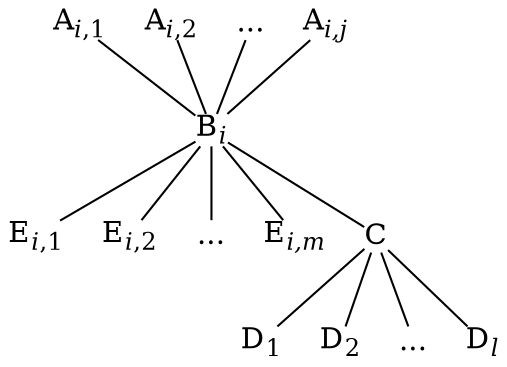 digraph bidetail {
    rankdir = "BT"
    node [shape = plain]
    edge [arrowhead = none]

    ai1 [label = <A<SUB><I>i</I>,1</SUB>>]
    ai2 [label = <A<SUB><I>i</I>,2</SUB>>]
    aidots [label = "..."]
    aij [label = <A<SUB><I>i,j</I></SUB>>]
    
    bi [label = <B<SUB><I>i</I></SUB>>]

    c [label = "C"]
    
    d1 [label = <D<SUB>1</SUB>>]
    d2 [label = <D<SUB>2</SUB>>]
    ddots [label = "..."]
    dl [label = <D<SUB><I>l</I></SUB>>]

    ei1 [label = <E<SUB><I>i</I>,1</SUB>>]
    ei2 [label = <E<SUB><I>i</I>,2</SUB>>]
    eidots [label = "..."]
    eim [label = <E<SUB><I>i,m</I></SUB>>]
    
    bi -> ai1
    bi -> ai2
    bi -> aidots
    bi -> aij
    
    c -> bi

    d1 -> c
    d2 -> c
    ddots -> c
    dl -> c

    ei1 -> bi
    ei2 -> bi
    eidots -> bi
    eim -> bi
    
    edge [style = invis]
    rank = same { ai1 -> ai2 -> aidots -> aij }
    rank = same { ei1 -> ei2 -> eidots -> eim -> c }
    rank = same { d1 -> d2 -> ddots -> dl }
}



